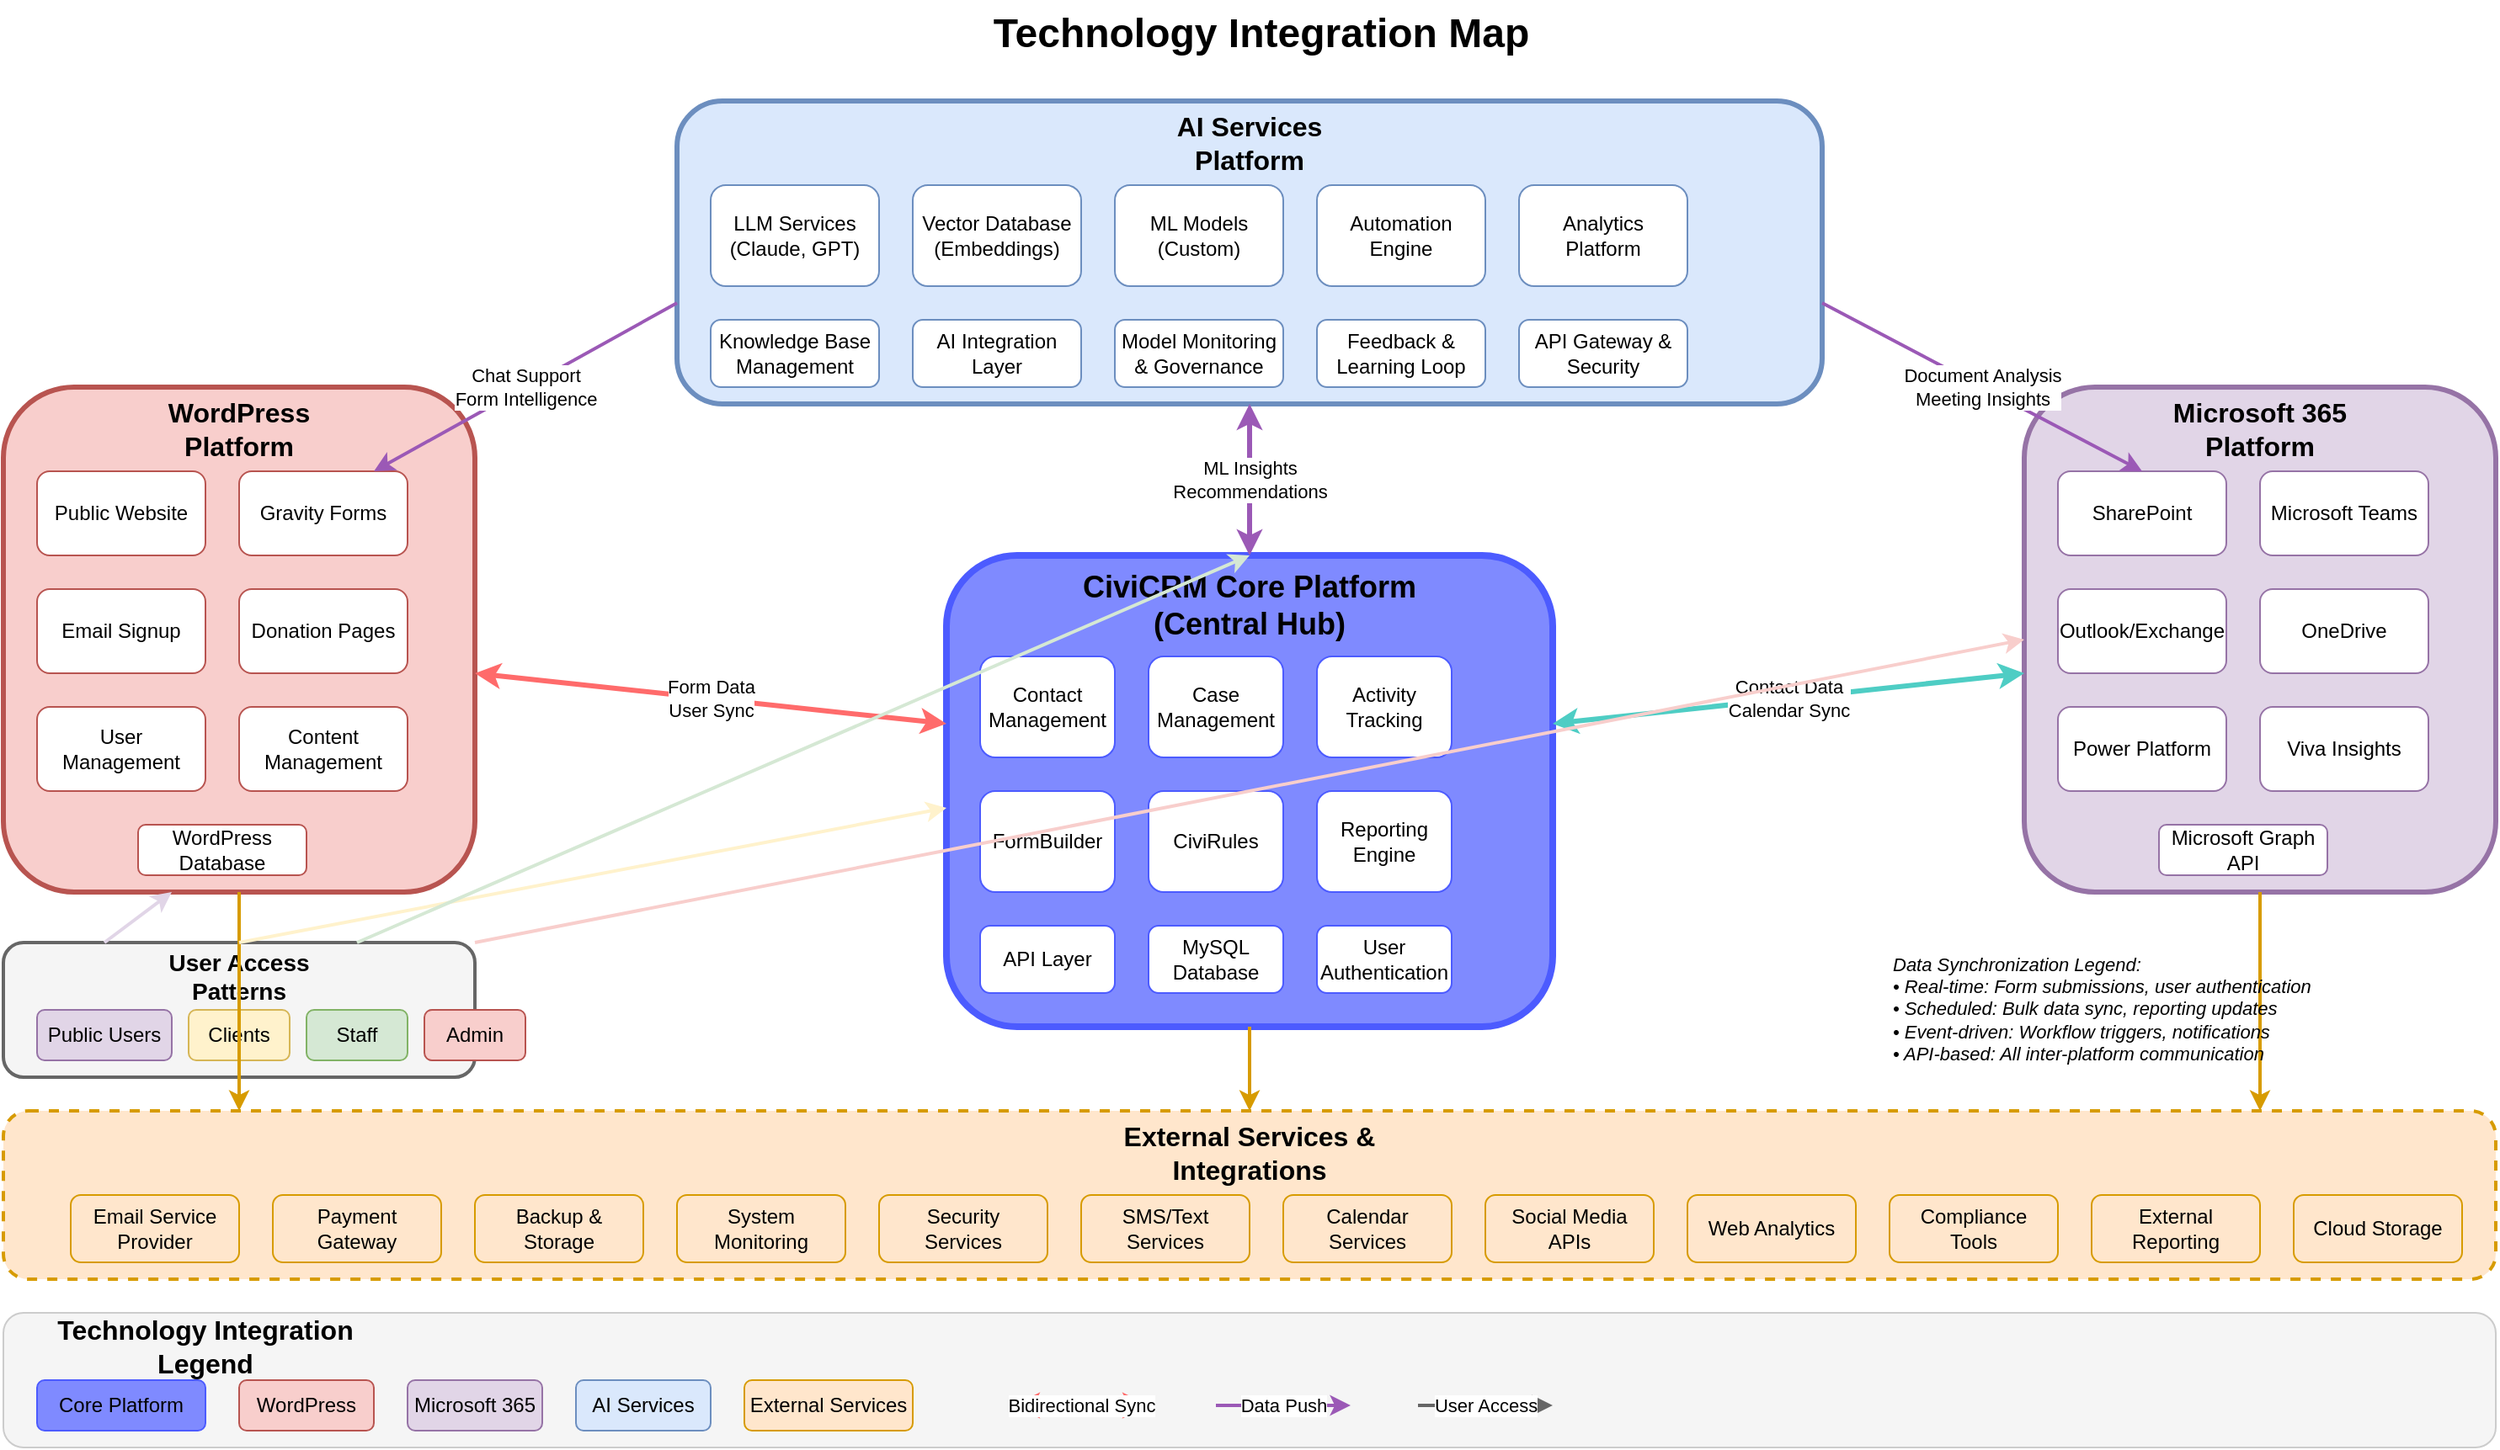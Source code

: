 <mxfile version="1.0.0">
  <diagram name="Technology Integration Map" id="mas-tech-integration">
    <mxGraphModel dx="1343" dy="688" grid="1" gridSize="10" guides="1" tooltips="1" connect="1" arrows="1" fold="1" page="1" pageScale="1" pageWidth="1654" pageHeight="1200" math="0" shadow="0">
      <root>
        <mxCell id="0" />
        <mxCell id="1" parent="0" />
        <mxCell id="title" value="Technology Integration Map" style="text;html=1;strokeColor=none;fillColor=none;align=center;verticalAlign=middle;whiteSpace=wrap;rounded=0;fontSize=24;fontStyle=1;" parent="1" vertex="1">
          <mxGeometry x="627" y="20" width="400" height="40" as="geometry" />
        </mxCell>
        
        <!-- CiviCRM Core Platform (Central Hub) -->
        <mxCell id="civicrm-hub-bg" value="" style="rounded=1;whiteSpace=wrap;html=1;fillColor=#7F8AFF;strokeColor=#4C5BFF;strokeWidth=4;" parent="1" vertex="1">
          <mxGeometry x="640" y="350" width="360" height="280" as="geometry" />
        </mxCell>
        <mxCell id="civicrm-hub-title" value="CiviCRM Core Platform (Central Hub)" style="text;html=1;strokeColor=none;fillColor=none;align=center;verticalAlign=middle;whiteSpace=wrap;rounded=0;fontSize=18;fontStyle=1;color=#ffffff;" parent="1" vertex="1">
          <mxGeometry x="690" y="365" width="260" height="30" as="geometry" />
        </mxCell>
        
        <!-- CiviCRM Components -->
        <mxCell id="civicrm-contacts" value="Contact&#xa;Management" style="rounded=1;whiteSpace=wrap;html=1;fillColor=#ffffff;strokeColor=#4C5BFF;" parent="1" vertex="1">
          <mxGeometry x="660" y="410" width="80" height="60" as="geometry" />
        </mxCell>
        <mxCell id="civicrm-cases" value="Case&#xa;Management" style="rounded=1;whiteSpace=wrap;html=1;fillColor=#ffffff;strokeColor=#4C5BFF;" parent="1" vertex="1">
          <mxGeometry x="760" y="410" width="80" height="60" as="geometry" />
        </mxCell>
        <mxCell id="civicrm-activities" value="Activity&#xa;Tracking" style="rounded=1;whiteSpace=wrap;html=1;fillColor=#ffffff;strokeColor=#4C5BFF;" parent="1" vertex="1">
          <mxGeometry x="860" y="410" width="80" height="60" as="geometry" />
        </mxCell>
        <mxCell id="civicrm-forms" value="FormBuilder" style="rounded=1;whiteSpace=wrap;html=1;fillColor=#ffffff;strokeColor=#4C5BFF;" parent="1" vertex="1">
          <mxGeometry x="660" y="490" width="80" height="60" as="geometry" />
        </mxCell>
        <mxCell id="civicrm-rules" value="CiviRules" style="rounded=1;whiteSpace=wrap;html=1;fillColor=#ffffff;strokeColor=#4C5BFF;" parent="1" vertex="1">
          <mxGeometry x="760" y="490" width="80" height="60" as="geometry" />
        </mxCell>
        <mxCell id="civicrm-reports" value="Reporting&#xa;Engine" style="rounded=1;whiteSpace=wrap;html=1;fillColor=#ffffff;strokeColor=#4C5BFF;" parent="1" vertex="1">
          <mxGeometry x="860" y="490" width="80" height="60" as="geometry" />
        </mxCell>
        <mxCell id="civicrm-api" value="API Layer" style="rounded=1;whiteSpace=wrap;html=1;fillColor=#ffffff;strokeColor=#4C5BFF;" parent="1" vertex="1">
          <mxGeometry x="660" y="570" width="80" height="40" as="geometry" />
        </mxCell>
        <mxCell id="civicrm-database" value="MySQL&#xa;Database" style="rounded=1;whiteSpace=wrap;html=1;fillColor=#ffffff;strokeColor=#4C5BFF;" parent="1" vertex="1">
          <mxGeometry x="760" y="570" width="80" height="40" as="geometry" />
        </mxCell>
        <mxCell id="civicrm-auth" value="User&#xa;Authentication" style="rounded=1;whiteSpace=wrap;html=1;fillColor=#ffffff;strokeColor=#4C5BFF;" parent="1" vertex="1">
          <mxGeometry x="860" y="570" width="80" height="40" as="geometry" />
        </mxCell>
        
        <!-- WordPress Platform (Left) -->
        <mxCell id="wordpress-bg" value="" style="rounded=1;whiteSpace=wrap;html=1;fillColor=#f8cecc;strokeColor=#b85450;strokeWidth=3;" parent="1" vertex="1">
          <mxGeometry x="80" y="250" width="280" height="300" as="geometry" />
        </mxCell>
        <mxCell id="wordpress-title" value="WordPress Platform" style="text;html=1;strokeColor=none;fillColor=none;align=center;verticalAlign=middle;whiteSpace=wrap;rounded=0;fontSize=16;fontStyle=1;color=#b85450;" parent="1" vertex="1">
          <mxGeometry x="160" y="260" width="120" height="30" as="geometry" />
        </mxCell>
        
        <mxCell id="wp-public-site" value="Public Website" style="rounded=1;whiteSpace=wrap;html=1;fillColor=#ffffff;strokeColor=#b85450;" parent="1" vertex="1">
          <mxGeometry x="100" y="300" width="100" height="50" as="geometry" />
        </mxCell>
        <mxCell id="wp-gravity-forms" value="Gravity Forms" style="rounded=1;whiteSpace=wrap;html=1;fillColor=#ffffff;strokeColor=#b85450;" parent="1" vertex="1">
          <mxGeometry x="220" y="300" width="100" height="50" as="geometry" />
        </mxCell>
        <mxCell id="wp-email-signup" value="Email Signup" style="rounded=1;whiteSpace=wrap;html=1;fillColor=#ffffff;strokeColor=#b85450;" parent="1" vertex="1">
          <mxGeometry x="100" y="370" width="100" height="50" as="geometry" />
        </mxCell>
        <mxCell id="wp-donation-page" value="Donation Pages" style="rounded=1;whiteSpace=wrap;html=1;fillColor=#ffffff;strokeColor=#b85450;" parent="1" vertex="1">
          <mxGeometry x="220" y="370" width="100" height="50" as="geometry" />
        </mxCell>
        <mxCell id="wp-user-mgmt" value="User Management" style="rounded=1;whiteSpace=wrap;html=1;fillColor=#ffffff;strokeColor=#b85450;" parent="1" vertex="1">
          <mxGeometry x="100" y="440" width="100" height="50" as="geometry" />
        </mxCell>
        <mxCell id="wp-content-mgmt" value="Content Management" style="rounded=1;whiteSpace=wrap;html=1;fillColor=#ffffff;strokeColor=#b85450;" parent="1" vertex="1">
          <mxGeometry x="220" y="440" width="100" height="50" as="geometry" />
        </mxCell>
        <mxCell id="wp-database" value="WordPress&#xa;Database" style="rounded=1;whiteSpace=wrap;html=1;fillColor=#ffffff;strokeColor=#b85450;" parent="1" vertex="1">
          <mxGeometry x="160" y="510" width="100" height="30" as="geometry" />
        </mxCell>
        
        <!-- Microsoft 365 Platform (Right) -->
        <mxCell id="ms365-bg" value="" style="rounded=1;whiteSpace=wrap;html=1;fillColor=#e1d5e7;strokeColor=#9673a6;strokeWidth=3;" parent="1" vertex="1">
          <mxGeometry x="1280" y="250" width="280" height="300" as="geometry" />
        </mxCell>
        <mxCell id="ms365-title" value="Microsoft 365 Platform" style="text;html=1;strokeColor=none;fillColor=none;align=center;verticalAlign=middle;whiteSpace=wrap;rounded=0;fontSize=16;fontStyle=1;color=#9673a6;" parent="1" vertex="1">
          <mxGeometry x="1360" y="260" width="120" height="30" as="geometry" />
        </mxCell>
        
        <mxCell id="ms365-sharepoint" value="SharePoint" style="rounded=1;whiteSpace=wrap;html=1;fillColor=#ffffff;strokeColor=#9673a6;" parent="1" vertex="1">
          <mxGeometry x="1300" y="300" width="100" height="50" as="geometry" />
        </mxCell>
        <mxCell id="ms365-teams" value="Microsoft Teams" style="rounded=1;whiteSpace=wrap;html=1;fillColor=#ffffff;strokeColor=#9673a6;" parent="1" vertex="1">
          <mxGeometry x="1420" y="300" width="100" height="50" as="geometry" />
        </mxCell>
        <mxCell id="ms365-outlook" value="Outlook/Exchange" style="rounded=1;whiteSpace=wrap;html=1;fillColor=#ffffff;strokeColor=#9673a6;" parent="1" vertex="1">
          <mxGeometry x="1300" y="370" width="100" height="50" as="geometry" />
        </mxCell>
        <mxCell id="ms365-onedrive" value="OneDrive" style="rounded=1;whiteSpace=wrap;html=1;fillColor=#ffffff;strokeColor=#9673a6;" parent="1" vertex="1">
          <mxGeometry x="1420" y="370" width="100" height="50" as="geometry" />
        </mxCell>
        <mxCell id="ms365-power-platform" value="Power Platform" style="rounded=1;whiteSpace=wrap;html=1;fillColor=#ffffff;strokeColor=#9673a6;" parent="1" vertex="1">
          <mxGeometry x="1300" y="440" width="100" height="50" as="geometry" />
        </mxCell>
        <mxCell id="ms365-viva" value="Viva Insights" style="rounded=1;whiteSpace=wrap;html=1;fillColor=#ffffff;strokeColor=#9673a6;" parent="1" vertex="1">
          <mxGeometry x="1420" y="440" width="100" height="50" as="geometry" />
        </mxCell>
        <mxCell id="ms365-graph" value="Microsoft Graph&#xa;API" style="rounded=1;whiteSpace=wrap;html=1;fillColor=#ffffff;strokeColor=#9673a6;" parent="1" vertex="1">
          <mxGeometry x="1360" y="510" width="100" height="30" as="geometry" />
        </mxCell>
        
        <!-- AI Services Platform (Top) -->
        <mxCell id="ai-services-bg" value="" style="rounded=1;whiteSpace=wrap;html=1;fillColor=#dae8fc;strokeColor=#6c8ebf;strokeWidth=3;" parent="1" vertex="1">
          <mxGeometry x="480" y="80" width="680" height="180" as="geometry" />
        </mxCell>
        <mxCell id="ai-services-title" value="AI Services Platform" style="text;html=1;strokeColor=none;fillColor=none;align=center;verticalAlign=middle;whiteSpace=wrap;rounded=0;fontSize=16;fontStyle=1;color=#6c8ebf;" parent="1" vertex="1">
          <mxGeometry x="760" y="90" width="120" height="30" as="geometry" />
        </mxCell>
        
        <mxCell id="ai-llm-services" value="LLM Services&#xa;(Claude, GPT)" style="rounded=1;whiteSpace=wrap;html=1;fillColor=#ffffff;strokeColor=#6c8ebf;" parent="1" vertex="1">
          <mxGeometry x="500" y="130" width="100" height="60" as="geometry" />
        </mxCell>
        <mxCell id="ai-vector-db" value="Vector Database&#xa;(Embeddings)" style="rounded=1;whiteSpace=wrap;html=1;fillColor=#ffffff;strokeColor=#6c8ebf;" parent="1" vertex="1">
          <mxGeometry x="620" y="130" width="100" height="60" as="geometry" />
        </mxCell>
        <mxCell id="ai-ml-models" value="ML Models&#xa;(Custom)" style="rounded=1;whiteSpace=wrap;html=1;fillColor=#ffffff;strokeColor=#6c8ebf;" parent="1" vertex="1">
          <mxGeometry x="740" y="130" width="100" height="60" as="geometry" />
        </mxCell>
        <mxCell id="ai-automation" value="Automation&#xa;Engine" style="rounded=1;whiteSpace=wrap;html=1;fillColor=#ffffff;strokeColor=#6c8ebf;" parent="1" vertex="1">
          <mxGeometry x="860" y="130" width="100" height="60" as="geometry" />
        </mxCell>
        <mxCell id="ai-analytics" value="Analytics&#xa;Platform" style="rounded=1;whiteSpace=wrap;html=1;fillColor=#ffffff;strokeColor=#6c8ebf;" parent="1" vertex="1">
          <mxGeometry x="980" y="130" width="100" height="60" as="geometry" />
        </mxCell>
        <mxCell id="ai-knowledge-base" value="Knowledge Base&#xa;Management" style="rounded=1;whiteSpace=wrap;html=1;fillColor=#ffffff;strokeColor=#6c8ebf;" parent="1" vertex="1">
          <mxGeometry x="500" y="210" width="100" height="40" as="geometry" />
        </mxCell>
        <mxCell id="ai-integration-layer" value="AI Integration&#xa;Layer" style="rounded=1;whiteSpace=wrap;html=1;fillColor=#ffffff;strokeColor=#6c8ebf;" parent="1" vertex="1">
          <mxGeometry x="620" y="210" width="100" height="40" as="geometry" />
        </mxCell>
        <mxCell id="ai-monitoring" value="Model Monitoring&#xa;&amp; Governance" style="rounded=1;whiteSpace=wrap;html=1;fillColor=#ffffff;strokeColor=#6c8ebf;" parent="1" vertex="1">
          <mxGeometry x="740" y="210" width="100" height="40" as="geometry" />
        </mxCell>
        <mxCell id="ai-feedback-loop" value="Feedback &amp;&#xa;Learning Loop" style="rounded=1;whiteSpace=wrap;html=1;fillColor=#ffffff;strokeColor=#6c8ebf;" parent="1" vertex="1">
          <mxGeometry x="860" y="210" width="100" height="40" as="geometry" />
        </mxCell>
        <mxCell id="ai-api-gateway" value="API Gateway &amp;&#xa;Security" style="rounded=1;whiteSpace=wrap;html=1;fillColor=#ffffff;strokeColor=#6c8ebf;" parent="1" vertex="1">
          <mxGeometry x="980" y="210" width="100" height="40" as="geometry" />
        </mxCell>
        
        <!-- External Services (Bottom) -->
        <mxCell id="external-bg" value="" style="rounded=1;whiteSpace=wrap;html=1;fillColor=#ffe6cc;strokeColor=#d79b00;strokeWidth=2;dashed=1;" parent="1" vertex="1">
          <mxGeometry x="80" y="680" width="1480" height="100" as="geometry" />
        </mxCell>
        <mxCell id="external-title" value="External Services &amp; Integrations" style="text;html=1;strokeColor=none;fillColor=none;align=center;verticalAlign=middle;whiteSpace=wrap;rounded=0;fontSize=16;fontStyle=1;color=#d79b00;" parent="1" vertex="1">
          <mxGeometry x="720" y="690" width="200" height="30" as="geometry" />
        </mxCell>
        
        <mxCell id="ext-email-provider" value="Email Service&#xa;Provider" style="rounded=1;whiteSpace=wrap;html=1;fillColor=#ffe6cc;strokeColor=#d79b00;" parent="1" vertex="1">
          <mxGeometry x="120" y="730" width="100" height="40" as="geometry" />
        </mxCell>
        <mxCell id="ext-payment" value="Payment&#xa;Gateway" style="rounded=1;whiteSpace=wrap;html=1;fillColor=#ffe6cc;strokeColor=#d79b00;" parent="1" vertex="1">
          <mxGeometry x="240" y="730" width="100" height="40" as="geometry" />
        </mxCell>
        <mxCell id="ext-backup" value="Backup &amp;&#xa;Storage" style="rounded=1;whiteSpace=wrap;html=1;fillColor=#ffe6cc;strokeColor=#d79b00;" parent="1" vertex="1">
          <mxGeometry x="360" y="730" width="100" height="40" as="geometry" />
        </mxCell>
        <mxCell id="ext-monitoring" value="System&#xa;Monitoring" style="rounded=1;whiteSpace=wrap;html=1;fillColor=#ffe6cc;strokeColor=#d79b00;" parent="1" vertex="1">
          <mxGeometry x="480" y="730" width="100" height="40" as="geometry" />
        </mxCell>
        <mxCell id="ext-security" value="Security&#xa;Services" style="rounded=1;whiteSpace=wrap;html=1;fillColor=#ffe6cc;strokeColor=#d79b00;" parent="1" vertex="1">
          <mxGeometry x="600" y="730" width="100" height="40" as="geometry" />
        </mxCell>
        <mxCell id="ext-sms" value="SMS/Text&#xa;Services" style="rounded=1;whiteSpace=wrap;html=1;fillColor=#ffe6cc;strokeColor=#d79b00;" parent="1" vertex="1">
          <mxGeometry x="720" y="730" width="100" height="40" as="geometry" />
        </mxCell>
        <mxCell id="ext-calendar" value="Calendar&#xa;Services" style="rounded=1;whiteSpace=wrap;html=1;fillColor=#ffe6cc;strokeColor=#d79b00;" parent="1" vertex="1">
          <mxGeometry x="840" y="730" width="100" height="40" as="geometry" />
        </mxCell>
        <mxCell id="ext-social" value="Social Media&#xa;APIs" style="rounded=1;whiteSpace=wrap;html=1;fillColor=#ffe6cc;strokeColor=#d79b00;" parent="1" vertex="1">
          <mxGeometry x="960" y="730" width="100" height="40" as="geometry" />
        </mxCell>
        <mxCell id="ext-analytics" value="Web Analytics" style="rounded=1;whiteSpace=wrap;html=1;fillColor=#ffe6cc;strokeColor=#d79b00;" parent="1" vertex="1">
          <mxGeometry x="1080" y="730" width="100" height="40" as="geometry" />
        </mxCell>
        <mxCell id="ext-compliance" value="Compliance&#xa;Tools" style="rounded=1;whiteSpace=wrap;html=1;fillColor=#ffe6cc;strokeColor=#d79b00;" parent="1" vertex="1">
          <mxGeometry x="1200" y="730" width="100" height="40" as="geometry" />
        </mxCell>
        <mxCell id="ext-reporting" value="External&#xa;Reporting" style="rounded=1;whiteSpace=wrap;html=1;fillColor=#ffe6cc;strokeColor=#d79b00;" parent="1" vertex="1">
          <mxGeometry x="1320" y="730" width="100" height="40" as="geometry" />
        </mxCell>
        <mxCell id="ext-cloud" value="Cloud Storage" style="rounded=1;whiteSpace=wrap;html=1;fillColor=#ffe6cc;strokeColor=#d79b00;" parent="1" vertex="1">
          <mxGeometry x="1440" y="730" width="100" height="40" as="geometry" />
        </mxCell>
        
        <!-- User Access Patterns (Left Side) -->
        <mxCell id="users-bg" value="" style="rounded=1;whiteSpace=wrap;html=1;fillColor=#f5f5f5;strokeColor=#666666;strokeWidth=2;" parent="1" vertex="1">
          <mxGeometry x="80" y="580" width="280" height="80" as="geometry" />
        </mxCell>
        <mxCell id="users-title" value="User Access Patterns" style="text;html=1;strokeColor=none;fillColor=none;align=center;verticalAlign=middle;whiteSpace=wrap;rounded=0;fontSize=14;fontStyle=1;color=#666666;" parent="1" vertex="1">
          <mxGeometry x="160" y="590" width="120" height="20" as="geometry" />
        </mxCell>
        
        <mxCell id="user-public" value="Public Users" style="rounded=1;whiteSpace=wrap;html=1;fillColor=#e1d5e7;strokeColor=#9673a6;" parent="1" vertex="1">
          <mxGeometry x="100" y="620" width="80" height="30" as="geometry" />
        </mxCell>
        <mxCell id="user-clients" value="Clients" style="rounded=1;whiteSpace=wrap;html=1;fillColor=#fff2cc;strokeColor=#d6b656;" parent="1" vertex="1">
          <mxGeometry x="190" y="620" width="60" height="30" as="geometry" />
        </mxCell>
        <mxCell id="user-staff" value="Staff" style="rounded=1;whiteSpace=wrap;html=1;fillColor=#d5e8d4;strokeColor=#82b366;" parent="1" vertex="1">
          <mxGeometry x="260" y="620" width="60" height="30" as="geometry" />
        </mxCell>
        <mxCell id="user-admin" value="Admin" style="rounded=1;whiteSpace=wrap;html=1;fillColor=#f8cecc;strokeColor=#b85450;" parent="1" vertex="1">
          <mxGeometry x="330" y="620" width="60" height="30" as="geometry" />
        </mxCell>
        
        <!-- Data Synchronization Flows -->
        <!-- WordPress to CiviCRM -->
        <mxCell id="sync-wp-civicrm" value="Form Data&#xa;User Sync" style="endArrow=classic;startArrow=classic;html=1;rounded=0;strokeWidth=3;strokeColor=#FF6B6B;" parent="1" edge="1">
          <mxGeometry width="50" height="50" relative="1" as="geometry">
            <mxPoint x="360" y="420" as="sourcePoint" />
            <mxPoint x="640" y="450" as="targetPoint" />
            <mxPoint as="offset" />
          </mxGeometry>
        </mxCell>
        
        <!-- CiviCRM to Microsoft 365 -->
        <mxCell id="sync-civicrm-ms365" value="Contact Data&#xa;Calendar Sync" style="endArrow=classic;startArrow=classic;html=1;rounded=0;strokeWidth=3;strokeColor=#4ECDC4;" parent="1" edge="1">
          <mxGeometry width="50" height="50" relative="1" as="geometry">
            <mxPoint x="1000" y="450" as="sourcePoint" />
            <mxPoint x="1280" y="420" as="targetPoint" />
            <mxPoint as="offset" />
          </mxGeometry>
        </mxCell>
        
        <!-- AI Services to CiviCRM -->
        <mxCell id="sync-ai-civicrm" value="ML Insights&#xa;Recommendations" style="endArrow=classic;startArrow=classic;html=1;rounded=0;strokeWidth=3;strokeColor=#9B59B6;" parent="1" edge="1">
          <mxGeometry width="50" height="50" relative="1" as="geometry">
            <mxPoint x="820" y="260" as="sourcePoint" />
            <mxPoint x="820" y="350" as="targetPoint" />
            <mxPoint as="offset" />
          </mxGeometry>
        </mxCell>
        
        <!-- AI Services to WordPress -->
        <mxCell id="sync-ai-wp" value="Chat Support&#xa;Form Intelligence" style="endArrow=classic;html=1;rounded=0;strokeWidth=2;strokeColor=#9B59B6;curved=1;" parent="1" edge="1">
          <mxGeometry width="50" height="50" relative="1" as="geometry">
            <mxPoint x="480" y="200" as="sourcePoint" />
            <mxPoint x="300" y="300" as="targetPoint" />
            <mxPoint as="offset" />
          </mxGeometry>
        </mxCell>
        
        <!-- AI Services to Microsoft 365 -->
        <mxCell id="sync-ai-ms365" value="Document Analysis&#xa;Meeting Insights" style="endArrow=classic;html=1;rounded=0;strokeWidth=2;strokeColor=#9B59B6;curved=1;" parent="1" edge="1">
          <mxGeometry width="50" height="50" relative="1" as="geometry">
            <mxPoint x="1160" y="200" as="sourcePoint" />
            <mxPoint x="1350" y="300" as="targetPoint" />
            <mxPoint as="offset" />
          </mxGeometry>
        </mxCell>
        
        <!-- External Services connections -->
        <mxCell id="ext-wp-connection" value="" style="endArrow=classic;html=1;rounded=0;strokeWidth=2;strokeColor=#d79b00;" parent="1" edge="1">
          <mxGeometry width="50" height="50" relative="1" as="geometry">
            <mxPoint x="220" y="550" as="sourcePoint" />
            <mxPoint x="220" y="680" as="targetPoint" />
          </mxGeometry>
        </mxCell>
        
        <mxCell id="ext-civicrm-connection" value="" style="endArrow=classic;html=1;rounded=0;strokeWidth=2;strokeColor=#d79b00;" parent="1" edge="1">
          <mxGeometry width="50" height="50" relative="1" as="geometry">
            <mxPoint x="820" y="630" as="sourcePoint" />
            <mxPoint x="820" y="680" as="targetPoint" />
          </mxGeometry>
        </mxCell>
        
        <mxCell id="ext-ms365-connection" value="" style="endArrow=classic;html=1;rounded=0;strokeWidth=2;strokeColor=#d79b00;" parent="1" edge="1">
          <mxGeometry width="50" height="50" relative="1" as="geometry">
            <mxPoint x="1420" y="550" as="sourcePoint" />
            <mxPoint x="1420" y="680" as="targetPoint" />
          </mxGeometry>
        </mxCell>
        
        <!-- User Access Arrows -->
        <mxCell id="access-public-wp" value="" style="endArrow=classic;html=1;rounded=0;strokeWidth=2;strokeColor=#e1d5e7;" parent="1" edge="1">
          <mxGeometry width="50" height="50" relative="1" as="geometry">
            <mxPoint x="140" y="580" as="sourcePoint" />
            <mxPoint x="180" y="550" as="targetPoint" />
          </mxGeometry>
        </mxCell>
        
        <mxCell id="access-clients-civicrm" value="" style="endArrow=classic;html=1;rounded=0;strokeWidth=2;strokeColor=#fff2cc;" parent="1" edge="1">
          <mxGeometry width="50" height="50" relative="1" as="geometry">
            <mxPoint x="220" y="580" as="sourcePoint" />
            <mxPoint x="640" y="500" as="targetPoint" />
          </mxGeometry>
        </mxCell>
        
        <mxCell id="access-staff-all" value="" style="endArrow=classic;html=1;rounded=0;strokeWidth=2;strokeColor=#d5e8d4;" parent="1" edge="1">
          <mxGeometry width="50" height="50" relative="1" as="geometry">
            <mxPoint x="290" y="580" as="sourcePoint" />
            <mxPoint x="820" y="350" as="targetPoint" />
          </mxGeometry>
        </mxCell>
        
        <mxCell id="access-admin-ms365" value="" style="endArrow=classic;html=1;rounded=0;strokeWidth=2;strokeColor=#f8cecc;" parent="1" edge="1">
          <mxGeometry width="50" height="50" relative="1" as="geometry">
            <mxPoint x="360" y="580" as="sourcePoint" />
            <mxPoint x="1280" y="400" as="targetPoint" />
          </mxGeometry>
        </mxCell>
        
        <!-- Integration Notes -->
        <mxCell id="integration-notes" value="Data Synchronization Legend:&#xa;• Real-time: Form submissions, user authentication&#xa;• Scheduled: Bulk data sync, reporting updates&#xa;• Event-driven: Workflow triggers, notifications&#xa;• API-based: All inter-platform communication" style="text;html=1;strokeColor=none;fillColor=none;align=left;verticalAlign=top;whiteSpace=wrap;rounded=0;fontSize=11;fontStyle=2;color=#666666;" parent="1" vertex="1">
          <mxGeometry x="1200" y="580" width="350" height="80" as="geometry" />
        </mxCell>
        
        <!-- Legend -->
        <mxCell id="legend-bg" value="" style="rounded=1;whiteSpace=wrap;html=1;fillColor=#f5f5f5;strokeColor=#cccccc;" parent="1" vertex="1">
          <mxGeometry x="80" y="800" width="1480" height="80" as="geometry" />
        </mxCell>
        <mxCell id="legend-title" value="Technology Integration Legend" style="text;html=1;strokeColor=none;fillColor=none;align=center;verticalAlign=middle;whiteSpace=wrap;rounded=0;fontSize=16;fontStyle=1;" parent="1" vertex="1">
          <mxGeometry x="100" y="810" width="200" height="20" as="geometry" />
        </mxCell>
        
        <mxCell id="legend-core" value="Core Platform" style="rounded=1;whiteSpace=wrap;html=1;fillColor=#7F8AFF;strokeColor=#4C5BFF;" parent="1" vertex="1">
          <mxGeometry x="100" y="840" width="100" height="30" as="geometry" />
        </mxCell>
        <mxCell id="legend-wp" value="WordPress" style="rounded=1;whiteSpace=wrap;html=1;fillColor=#f8cecc;strokeColor=#b85450;" parent="1" vertex="1">
          <mxGeometry x="220" y="840" width="80" height="30" as="geometry" />
        </mxCell>
        <mxCell id="legend-ms365" value="Microsoft 365" style="rounded=1;whiteSpace=wrap;html=1;fillColor=#e1d5e7;strokeColor=#9673a6;" parent="1" vertex="1">
          <mxGeometry x="320" y="840" width="80" height="30" as="geometry" />
        </mxCell>
        <mxCell id="legend-ai" value="AI Services" style="rounded=1;whiteSpace=wrap;html=1;fillColor=#dae8fc;strokeColor=#6c8ebf;" parent="1" vertex="1">
          <mxGeometry x="420" y="840" width="80" height="30" as="geometry" />
        </mxCell>
        <mxCell id="legend-external" value="External Services" style="rounded=1;whiteSpace=wrap;html=1;fillColor=#ffe6cc;strokeColor=#d79b00;" parent="1" vertex="1">
          <mxGeometry x="520" y="840" width="100" height="30" as="geometry" />
        </mxCell>
        
        <mxCell id="legend-sync-bidirectional" value="Bidirectional Sync" style="endArrow=classic;startArrow=classic;html=1;rounded=0;strokeWidth=3;strokeColor=#FF6B6B;" parent="1" edge="1">
          <mxGeometry width="50" height="50" relative="1" as="geometry">
            <mxPoint x="680" y="855" as="sourcePoint" />
            <mxPoint x="760" y="855" as="targetPoint" />
            <mxPoint as="offset" />
          </mxGeometry>
        </mxCell>
        
        <mxCell id="legend-sync-unidirectional" value="Data Push" style="endArrow=classic;html=1;rounded=0;strokeWidth=2;strokeColor=#9B59B6;" parent="1" edge="1">
          <mxGeometry width="50" height="50" relative="1" as="geometry">
            <mxPoint x="800" y="855" as="sourcePoint" />
            <mxPoint x="880" y="855" as="targetPoint" />
            <mxPoint as="offset" />
          </mxGeometry>
        </mxCell>
        
        <mxCell id="legend-user-access" value="User Access" style="endArrow=classic;html=1;rounded=0;strokeWidth=2;strokeColor=#666666;" parent="1" edge="1">
          <mxGeometry width="50" height="50" relative="1" as="geometry">
            <mxPoint x="920" y="855" as="sourcePoint" />
            <mxPoint x="1000" y="855" as="targetPoint" />
            <mxPoint as="offset" />
          </mxGeometry>
        </mxCell>
        
      </root>
    </mxGraphModel>
  </diagram>
</mxfile>